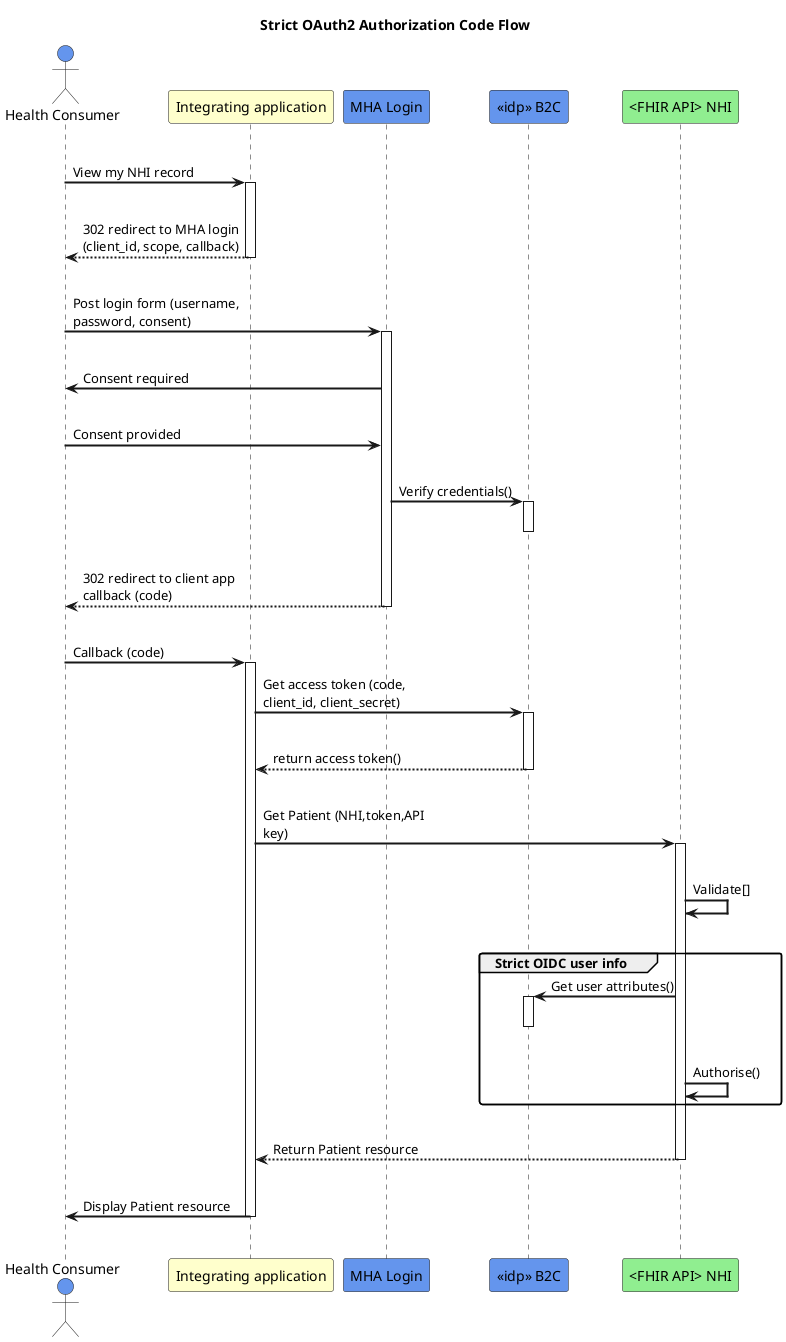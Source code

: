 @startuml
skinparam sequenceArrowThickness 2
skinparam roundcorner 5
skinparam maxmessagesize 180
skinparam sequenceParticipant bold
title Strict OAuth2 Authorization Code Flow
actor "Health Consumer" as User #CornflowerBlue
participant "Integrating application" as A #BUSINESS
participant "MHA Login" as B #CornflowerBlue
participant "<<idp>> B2C" as C #CornflowerBlue
participant "<FHIR API> NHI" as D #LightGreen
|||
User -> A: View my NHI record
activate A
|||
A -[dashed]-> User: 302 redirect to MHA login (client_id, scope, callback)
deactivate A
|||
User -> B: Post login form (username, password, consent)
activate B
|||
B -> User: Consent required
|||
User -> B:Consent provided
|||
B -> C: Verify credentials()
activate C
deactivate C
|||
B -[dashed]-> User: 302 redirect to client app callback (code)
deactivate B
|||
User -> A: Callback (code)
activate A
A -> C: Get access token (code, client_id, client_secret)
activate C
|||
C -[dashed]-> A: return access token()
deactivate C
|||
A -> D: Get Patient (NHI,token,API key)
activate D
|||
D -> D: Validate[]
|||
group Strict OIDC user info
D -> C: Get user attributes()
activate C
deactivate C
|||
D -> D: Authorise()  
end
|||
D -[dashed]-> A: Return Patient resource
deactivate D
|||
A -> User: Display Patient resource
deactivate A
|||
@enduml
